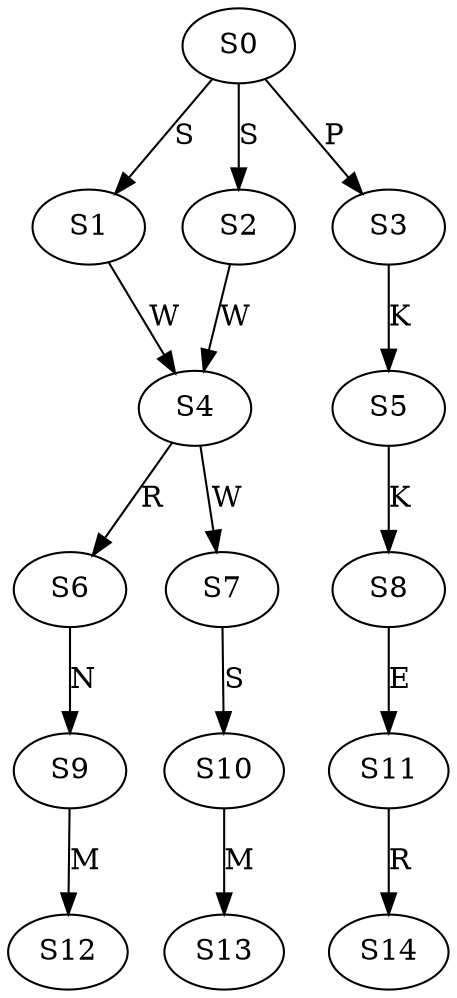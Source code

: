 strict digraph  {
	S0 -> S1 [ label = S ];
	S0 -> S2 [ label = S ];
	S0 -> S3 [ label = P ];
	S1 -> S4 [ label = W ];
	S2 -> S4 [ label = W ];
	S3 -> S5 [ label = K ];
	S4 -> S6 [ label = R ];
	S4 -> S7 [ label = W ];
	S5 -> S8 [ label = K ];
	S6 -> S9 [ label = N ];
	S7 -> S10 [ label = S ];
	S8 -> S11 [ label = E ];
	S9 -> S12 [ label = M ];
	S10 -> S13 [ label = M ];
	S11 -> S14 [ label = R ];
}
